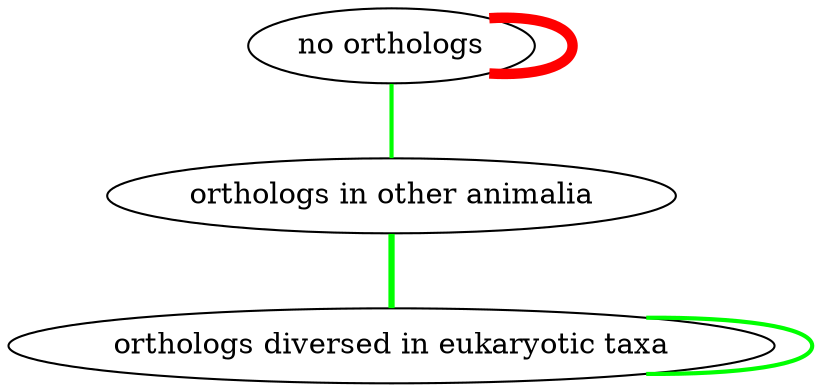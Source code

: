 graph {
"no orthologs";
"orthologs in other animalia";
"orthologs diversed in eukaryotic taxa";
"no orthologs" -- "no orthologs" [color=red, penwidth=5];
"no orthologs" -- "orthologs in other animalia" [color=green, penwidth=2];
"orthologs in other animalia" -- "orthologs diversed in eukaryotic taxa" [color=green, penwidth=3];
"orthologs diversed in eukaryotic taxa" -- "orthologs diversed in eukaryotic taxa" [color=green, penwidth=2];

}
